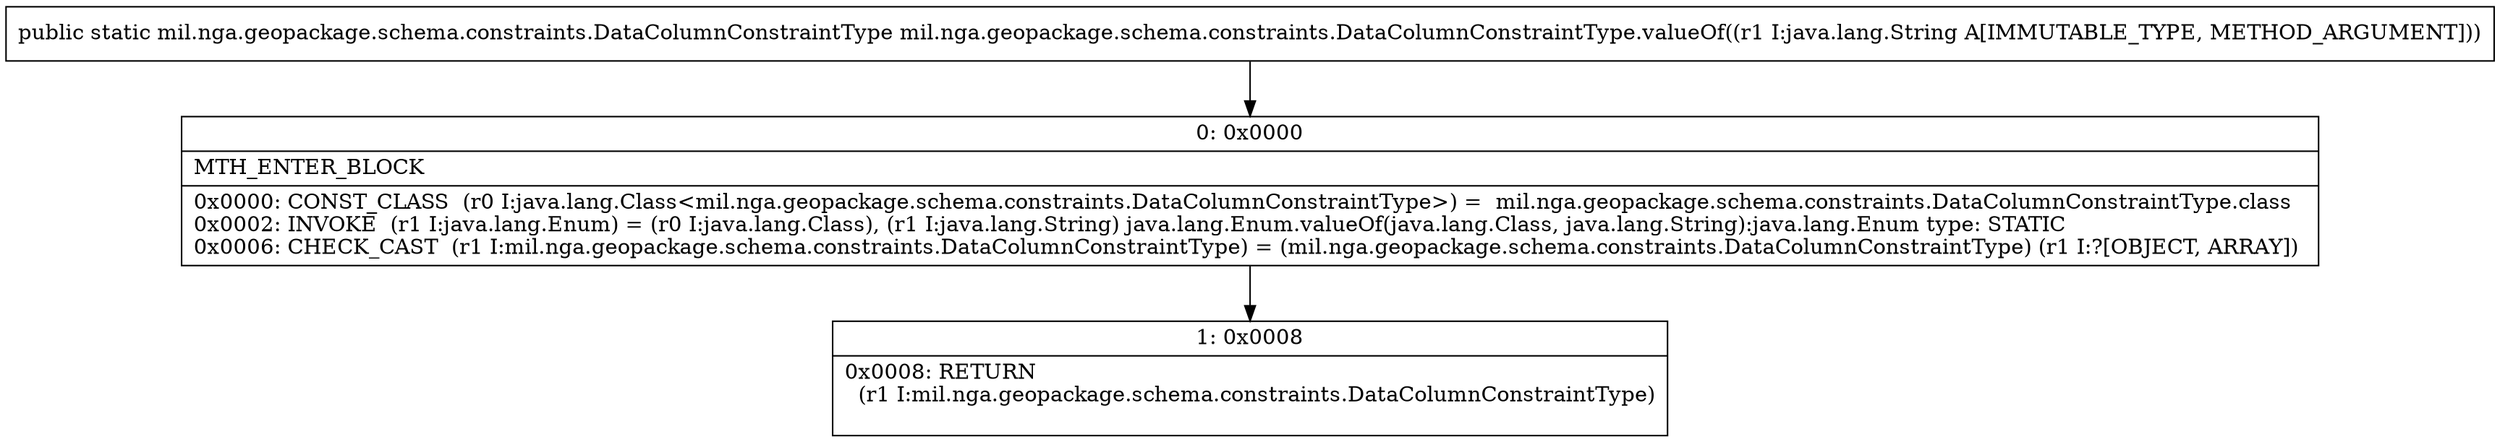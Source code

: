 digraph "CFG formil.nga.geopackage.schema.constraints.DataColumnConstraintType.valueOf(Ljava\/lang\/String;)Lmil\/nga\/geopackage\/schema\/constraints\/DataColumnConstraintType;" {
Node_0 [shape=record,label="{0\:\ 0x0000|MTH_ENTER_BLOCK\l|0x0000: CONST_CLASS  (r0 I:java.lang.Class\<mil.nga.geopackage.schema.constraints.DataColumnConstraintType\>) =  mil.nga.geopackage.schema.constraints.DataColumnConstraintType.class \l0x0002: INVOKE  (r1 I:java.lang.Enum) = (r0 I:java.lang.Class), (r1 I:java.lang.String) java.lang.Enum.valueOf(java.lang.Class, java.lang.String):java.lang.Enum type: STATIC \l0x0006: CHECK_CAST  (r1 I:mil.nga.geopackage.schema.constraints.DataColumnConstraintType) = (mil.nga.geopackage.schema.constraints.DataColumnConstraintType) (r1 I:?[OBJECT, ARRAY]) \l}"];
Node_1 [shape=record,label="{1\:\ 0x0008|0x0008: RETURN  \l  (r1 I:mil.nga.geopackage.schema.constraints.DataColumnConstraintType)\l \l}"];
MethodNode[shape=record,label="{public static mil.nga.geopackage.schema.constraints.DataColumnConstraintType mil.nga.geopackage.schema.constraints.DataColumnConstraintType.valueOf((r1 I:java.lang.String A[IMMUTABLE_TYPE, METHOD_ARGUMENT])) }"];
MethodNode -> Node_0;
Node_0 -> Node_1;
}

